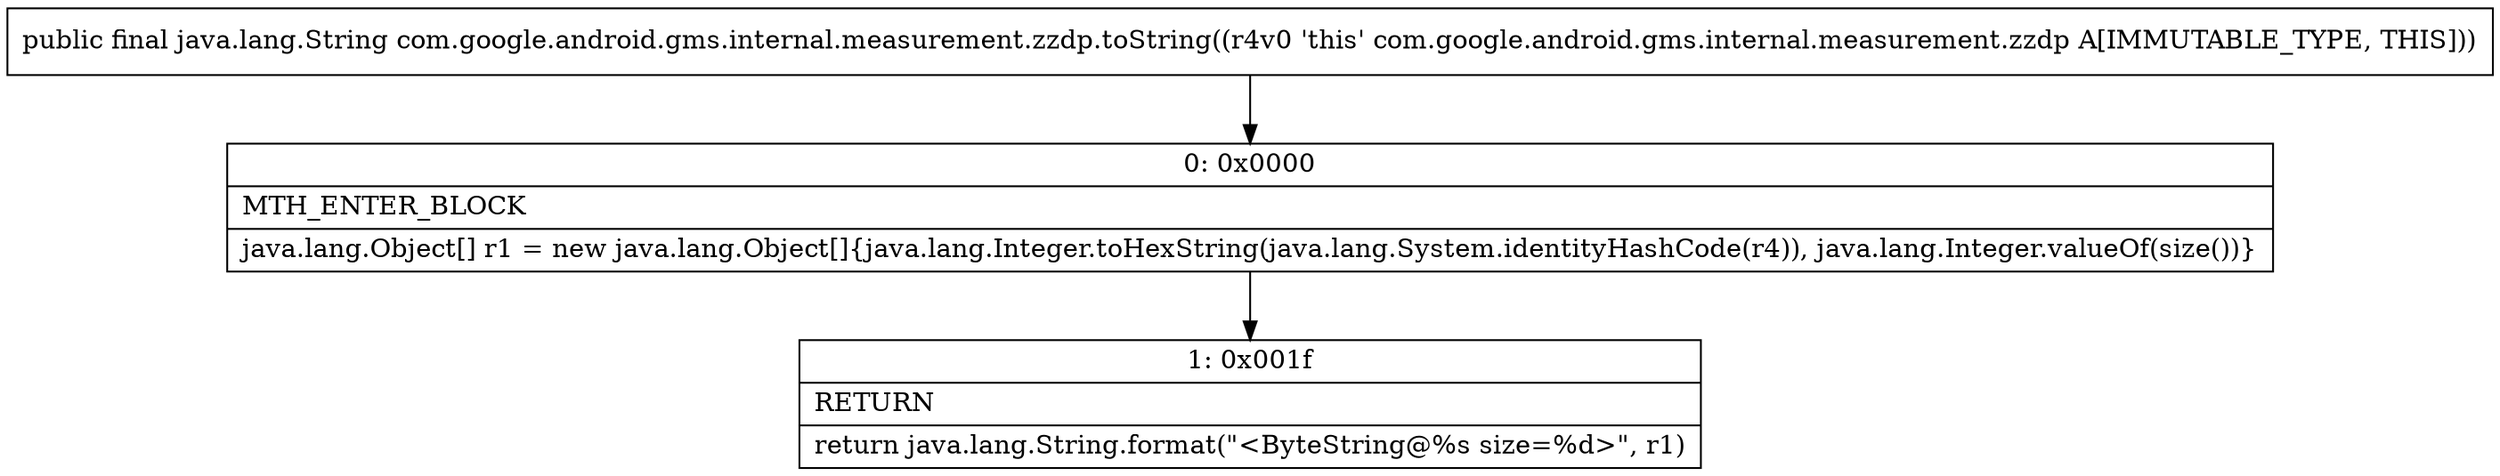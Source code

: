 digraph "CFG forcom.google.android.gms.internal.measurement.zzdp.toString()Ljava\/lang\/String;" {
Node_0 [shape=record,label="{0\:\ 0x0000|MTH_ENTER_BLOCK\l|java.lang.Object[] r1 = new java.lang.Object[]\{java.lang.Integer.toHexString(java.lang.System.identityHashCode(r4)), java.lang.Integer.valueOf(size())\}\l}"];
Node_1 [shape=record,label="{1\:\ 0x001f|RETURN\l|return java.lang.String.format(\"\<ByteString@%s size=%d\>\", r1)\l}"];
MethodNode[shape=record,label="{public final java.lang.String com.google.android.gms.internal.measurement.zzdp.toString((r4v0 'this' com.google.android.gms.internal.measurement.zzdp A[IMMUTABLE_TYPE, THIS])) }"];
MethodNode -> Node_0;
Node_0 -> Node_1;
}

